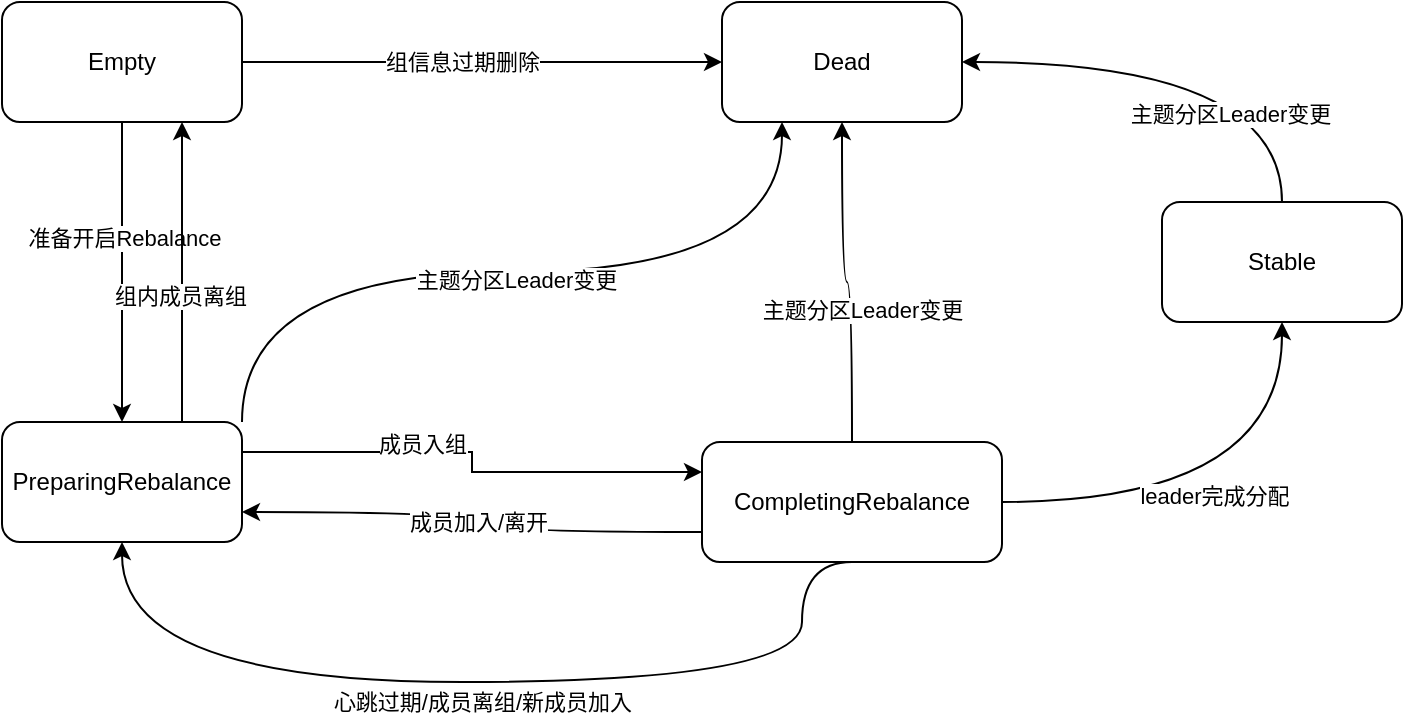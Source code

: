 <mxfile version="14.2.5" type="github" pages="2">
  <diagram id="0muOXyBjKCTtA4VXi9-D" name="Kakfa-状态扭转">
    <mxGraphModel dx="946" dy="614" grid="1" gridSize="10" guides="1" tooltips="1" connect="1" arrows="1" fold="1" page="1" pageScale="1" pageWidth="827" pageHeight="1169" math="0" shadow="0">
      <root>
        <mxCell id="0" />
        <mxCell id="1" parent="0" />
        <mxCell id="FGA0L27xlALTHi-zXOv4-1" value="" style="edgeStyle=orthogonalEdgeStyle;rounded=0;orthogonalLoop=1;jettySize=auto;html=1;curved=1;" edge="1" parent="1" source="FGA0L27xlALTHi-zXOv4-5" target="FGA0L27xlALTHi-zXOv4-6">
          <mxGeometry relative="1" as="geometry" />
        </mxCell>
        <mxCell id="FGA0L27xlALTHi-zXOv4-2" value="组信息过期删除" style="edgeLabel;html=1;align=center;verticalAlign=middle;resizable=0;points=[];" vertex="1" connectable="0" parent="FGA0L27xlALTHi-zXOv4-1">
          <mxGeometry x="-0.083" relative="1" as="geometry">
            <mxPoint as="offset" />
          </mxGeometry>
        </mxCell>
        <mxCell id="FGA0L27xlALTHi-zXOv4-3" value="" style="edgeStyle=orthogonalEdgeStyle;rounded=0;orthogonalLoop=1;jettySize=auto;html=1;" edge="1" parent="1" source="FGA0L27xlALTHi-zXOv4-5" target="FGA0L27xlALTHi-zXOv4-16">
          <mxGeometry relative="1" as="geometry" />
        </mxCell>
        <mxCell id="FGA0L27xlALTHi-zXOv4-4" value="准备开启Rebalance" style="edgeLabel;html=1;align=center;verticalAlign=middle;resizable=0;points=[];" vertex="1" connectable="0" parent="FGA0L27xlALTHi-zXOv4-3">
          <mxGeometry x="-0.227" y="1" relative="1" as="geometry">
            <mxPoint as="offset" />
          </mxGeometry>
        </mxCell>
        <mxCell id="FGA0L27xlALTHi-zXOv4-5" value="Empty" style="rounded=1;whiteSpace=wrap;html=1;" vertex="1" parent="1">
          <mxGeometry x="70" y="110" width="120" height="60" as="geometry" />
        </mxCell>
        <mxCell id="FGA0L27xlALTHi-zXOv4-6" value="Dead" style="whiteSpace=wrap;html=1;rounded=1;" vertex="1" parent="1">
          <mxGeometry x="430" y="110" width="120" height="60" as="geometry" />
        </mxCell>
        <mxCell id="FGA0L27xlALTHi-zXOv4-7" style="edgeStyle=orthogonalEdgeStyle;curved=1;rounded=0;orthogonalLoop=1;jettySize=auto;html=1;exitX=0.5;exitY=0;exitDx=0;exitDy=0;entryX=1;entryY=0.5;entryDx=0;entryDy=0;" edge="1" parent="1" source="FGA0L27xlALTHi-zXOv4-9" target="FGA0L27xlALTHi-zXOv4-6">
          <mxGeometry relative="1" as="geometry" />
        </mxCell>
        <mxCell id="FGA0L27xlALTHi-zXOv4-8" value="主题分区Leader变更" style="edgeLabel;html=1;align=center;verticalAlign=middle;resizable=0;points=[];" vertex="1" connectable="0" parent="FGA0L27xlALTHi-zXOv4-7">
          <mxGeometry x="-0.165" y="26" relative="1" as="geometry">
            <mxPoint as="offset" />
          </mxGeometry>
        </mxCell>
        <mxCell id="FGA0L27xlALTHi-zXOv4-9" value="Stable" style="whiteSpace=wrap;html=1;rounded=1;" vertex="1" parent="1">
          <mxGeometry x="650" y="210" width="120" height="60" as="geometry" />
        </mxCell>
        <mxCell id="FGA0L27xlALTHi-zXOv4-10" value="" style="edgeStyle=orthogonalEdgeStyle;rounded=0;orthogonalLoop=1;jettySize=auto;html=1;exitX=1;exitY=0.25;exitDx=0;exitDy=0;entryX=0;entryY=0.25;entryDx=0;entryDy=0;" edge="1" parent="1" source="FGA0L27xlALTHi-zXOv4-16" target="FGA0L27xlALTHi-zXOv4-25">
          <mxGeometry relative="1" as="geometry" />
        </mxCell>
        <mxCell id="FGA0L27xlALTHi-zXOv4-11" value="成员入组" style="edgeLabel;html=1;align=center;verticalAlign=middle;resizable=0;points=[];" vertex="1" connectable="0" parent="FGA0L27xlALTHi-zXOv4-10">
          <mxGeometry x="-0.248" y="4" relative="1" as="geometry">
            <mxPoint as="offset" />
          </mxGeometry>
        </mxCell>
        <mxCell id="FGA0L27xlALTHi-zXOv4-12" style="edgeStyle=orthogonalEdgeStyle;curved=1;rounded=0;orthogonalLoop=1;jettySize=auto;html=1;exitX=0.75;exitY=0;exitDx=0;exitDy=0;entryX=0.75;entryY=1;entryDx=0;entryDy=0;" edge="1" parent="1" source="FGA0L27xlALTHi-zXOv4-16" target="FGA0L27xlALTHi-zXOv4-5">
          <mxGeometry relative="1" as="geometry" />
        </mxCell>
        <mxCell id="FGA0L27xlALTHi-zXOv4-13" value="组内成员离组" style="edgeLabel;html=1;align=center;verticalAlign=middle;resizable=0;points=[];" vertex="1" connectable="0" parent="FGA0L27xlALTHi-zXOv4-12">
          <mxGeometry x="-0.16" y="1" relative="1" as="geometry">
            <mxPoint as="offset" />
          </mxGeometry>
        </mxCell>
        <mxCell id="FGA0L27xlALTHi-zXOv4-14" style="edgeStyle=orthogonalEdgeStyle;curved=1;rounded=0;orthogonalLoop=1;jettySize=auto;html=1;exitX=1;exitY=0;exitDx=0;exitDy=0;entryX=0.25;entryY=1;entryDx=0;entryDy=0;" edge="1" parent="1" source="FGA0L27xlALTHi-zXOv4-16" target="FGA0L27xlALTHi-zXOv4-6">
          <mxGeometry relative="1" as="geometry" />
        </mxCell>
        <mxCell id="FGA0L27xlALTHi-zXOv4-15" value="主题分区Leader变更" style="edgeLabel;html=1;align=center;verticalAlign=middle;resizable=0;points=[];" vertex="1" connectable="0" parent="FGA0L27xlALTHi-zXOv4-14">
          <mxGeometry x="0.009" y="-4" relative="1" as="geometry">
            <mxPoint as="offset" />
          </mxGeometry>
        </mxCell>
        <mxCell id="FGA0L27xlALTHi-zXOv4-16" value="PreparingRebalance" style="rounded=1;whiteSpace=wrap;html=1;" vertex="1" parent="1">
          <mxGeometry x="70" y="320" width="120" height="60" as="geometry" />
        </mxCell>
        <mxCell id="FGA0L27xlALTHi-zXOv4-17" style="edgeStyle=orthogonalEdgeStyle;rounded=0;orthogonalLoop=1;jettySize=auto;html=1;exitX=1;exitY=0.5;exitDx=0;exitDy=0;curved=1;" edge="1" parent="1" source="FGA0L27xlALTHi-zXOv4-25" target="FGA0L27xlALTHi-zXOv4-9">
          <mxGeometry relative="1" as="geometry" />
        </mxCell>
        <mxCell id="FGA0L27xlALTHi-zXOv4-18" value="leader完成分配" style="edgeLabel;html=1;align=center;verticalAlign=middle;resizable=0;points=[];" vertex="1" connectable="0" parent="FGA0L27xlALTHi-zXOv4-17">
          <mxGeometry x="-0.077" y="3" relative="1" as="geometry">
            <mxPoint as="offset" />
          </mxGeometry>
        </mxCell>
        <mxCell id="FGA0L27xlALTHi-zXOv4-19" style="edgeStyle=orthogonalEdgeStyle;curved=1;rounded=0;orthogonalLoop=1;jettySize=auto;html=1;exitX=0;exitY=0.75;exitDx=0;exitDy=0;entryX=1;entryY=0.75;entryDx=0;entryDy=0;" edge="1" parent="1" source="FGA0L27xlALTHi-zXOv4-25" target="FGA0L27xlALTHi-zXOv4-16">
          <mxGeometry relative="1" as="geometry" />
        </mxCell>
        <mxCell id="FGA0L27xlALTHi-zXOv4-20" value="成员加入/离开" style="edgeLabel;html=1;align=center;verticalAlign=middle;resizable=0;points=[];" vertex="1" connectable="0" parent="FGA0L27xlALTHi-zXOv4-19">
          <mxGeometry y="-3" relative="1" as="geometry">
            <mxPoint as="offset" />
          </mxGeometry>
        </mxCell>
        <mxCell id="FGA0L27xlALTHi-zXOv4-21" style="edgeStyle=orthogonalEdgeStyle;curved=1;rounded=0;orthogonalLoop=1;jettySize=auto;html=1;exitX=0.5;exitY=1;exitDx=0;exitDy=0;entryX=0.5;entryY=1;entryDx=0;entryDy=0;" edge="1" parent="1" source="FGA0L27xlALTHi-zXOv4-25" target="FGA0L27xlALTHi-zXOv4-16">
          <mxGeometry relative="1" as="geometry">
            <Array as="points">
              <mxPoint x="470" y="390" />
              <mxPoint x="470" y="450" />
              <mxPoint x="130" y="450" />
            </Array>
          </mxGeometry>
        </mxCell>
        <mxCell id="FGA0L27xlALTHi-zXOv4-22" value="心跳过期/成员离组/新成员加入" style="edgeLabel;html=1;align=center;verticalAlign=middle;resizable=0;points=[];" vertex="1" connectable="0" parent="FGA0L27xlALTHi-zXOv4-21">
          <mxGeometry x="0.002" y="-4" relative="1" as="geometry">
            <mxPoint x="3" y="14" as="offset" />
          </mxGeometry>
        </mxCell>
        <mxCell id="FGA0L27xlALTHi-zXOv4-23" style="edgeStyle=orthogonalEdgeStyle;curved=1;rounded=0;orthogonalLoop=1;jettySize=auto;html=1;exitX=0.5;exitY=0;exitDx=0;exitDy=0;" edge="1" parent="1" source="FGA0L27xlALTHi-zXOv4-25" target="FGA0L27xlALTHi-zXOv4-6">
          <mxGeometry relative="1" as="geometry" />
        </mxCell>
        <mxCell id="FGA0L27xlALTHi-zXOv4-24" value="主题分区Leader变更" style="edgeLabel;html=1;align=center;verticalAlign=middle;resizable=0;points=[];" vertex="1" connectable="0" parent="FGA0L27xlALTHi-zXOv4-23">
          <mxGeometry x="-0.2" y="-5" relative="1" as="geometry">
            <mxPoint as="offset" />
          </mxGeometry>
        </mxCell>
        <mxCell id="FGA0L27xlALTHi-zXOv4-25" value="CompletingRebalance" style="whiteSpace=wrap;html=1;rounded=1;" vertex="1" parent="1">
          <mxGeometry x="420" y="330" width="150" height="60" as="geometry" />
        </mxCell>
      </root>
    </mxGraphModel>
  </diagram>
  <diagram id="uzRCZ2UKK-stAQF1ShmU" name="Rebalance流程">
    <mxGraphModel dx="946" dy="614" grid="1" gridSize="10" guides="1" tooltips="1" connect="1" arrows="1" fold="1" page="1" pageScale="1" pageWidth="827" pageHeight="1169" math="0" shadow="0">
      <root>
        <mxCell id="b_AmxPx6At0wfMh_Drbb-0" />
        <mxCell id="b_AmxPx6At0wfMh_Drbb-1" parent="b_AmxPx6At0wfMh_Drbb-0" />
      </root>
    </mxGraphModel>
  </diagram>
</mxfile>
